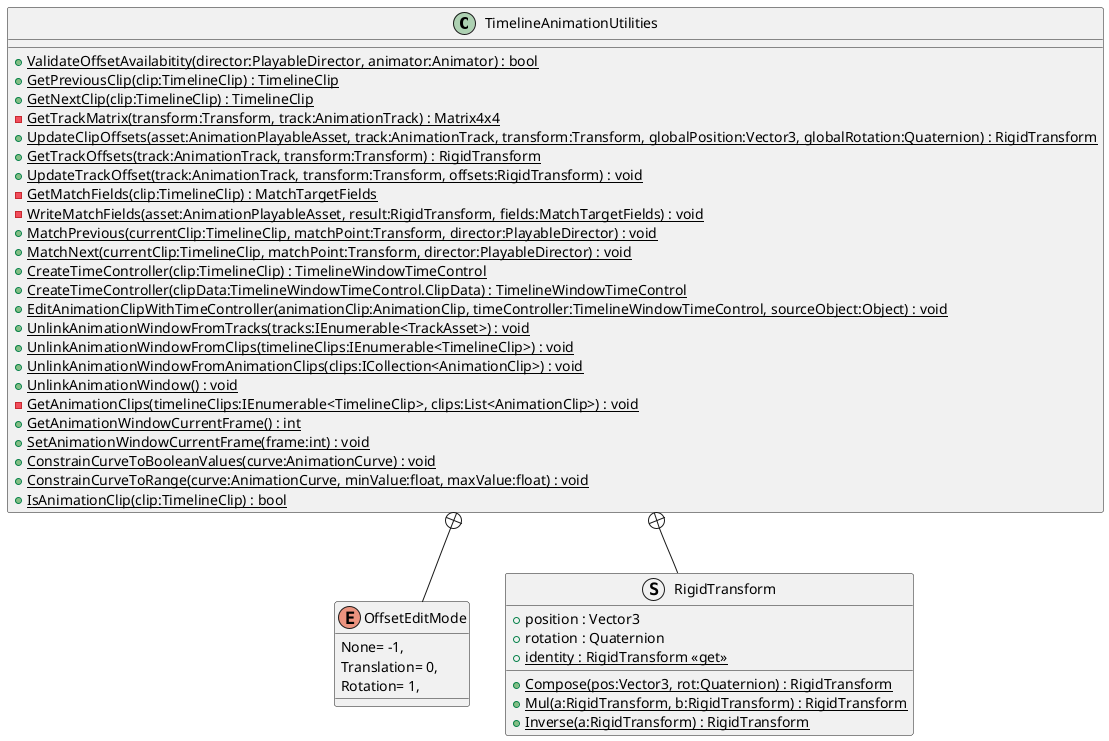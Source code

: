 @startuml
class TimelineAnimationUtilities {
    + {static} ValidateOffsetAvailabitity(director:PlayableDirector, animator:Animator) : bool
    + {static} GetPreviousClip(clip:TimelineClip) : TimelineClip
    + {static} GetNextClip(clip:TimelineClip) : TimelineClip
    - {static} GetTrackMatrix(transform:Transform, track:AnimationTrack) : Matrix4x4
    + {static} UpdateClipOffsets(asset:AnimationPlayableAsset, track:AnimationTrack, transform:Transform, globalPosition:Vector3, globalRotation:Quaternion) : RigidTransform
    + {static} GetTrackOffsets(track:AnimationTrack, transform:Transform) : RigidTransform
    + {static} UpdateTrackOffset(track:AnimationTrack, transform:Transform, offsets:RigidTransform) : void
    {static} - GetMatchFields(clip:TimelineClip) : MatchTargetFields
    {static} - WriteMatchFields(asset:AnimationPlayableAsset, result:RigidTransform, fields:MatchTargetFields) : void
    + {static} MatchPrevious(currentClip:TimelineClip, matchPoint:Transform, director:PlayableDirector) : void
    + {static} MatchNext(currentClip:TimelineClip, matchPoint:Transform, director:PlayableDirector) : void
    + {static} CreateTimeController(clip:TimelineClip) : TimelineWindowTimeControl
    + {static} CreateTimeController(clipData:TimelineWindowTimeControl.ClipData) : TimelineWindowTimeControl
    + {static} EditAnimationClipWithTimeController(animationClip:AnimationClip, timeController:TimelineWindowTimeControl, sourceObject:Object) : void
    + {static} UnlinkAnimationWindowFromTracks(tracks:IEnumerable<TrackAsset>) : void
    + {static} UnlinkAnimationWindowFromClips(timelineClips:IEnumerable<TimelineClip>) : void
    + {static} UnlinkAnimationWindowFromAnimationClips(clips:ICollection<AnimationClip>) : void
    + {static} UnlinkAnimationWindow() : void
    - {static} GetAnimationClips(timelineClips:IEnumerable<TimelineClip>, clips:List<AnimationClip>) : void
    + {static} GetAnimationWindowCurrentFrame() : int
    + {static} SetAnimationWindowCurrentFrame(frame:int) : void
    + {static} ConstrainCurveToBooleanValues(curve:AnimationCurve) : void
    + {static} ConstrainCurveToRange(curve:AnimationCurve, minValue:float, maxValue:float) : void
    + {static} IsAnimationClip(clip:TimelineClip) : bool
}
enum OffsetEditMode {
    None= -1,
    Translation= 0,
    Rotation= 1,
}
struct RigidTransform {
    + position : Vector3
    + rotation : Quaternion
    + {static} Compose(pos:Vector3, rot:Quaternion) : RigidTransform
    + {static} Mul(a:RigidTransform, b:RigidTransform) : RigidTransform
    + {static} Inverse(a:RigidTransform) : RigidTransform
    + {static} identity : RigidTransform <<get>>
}
TimelineAnimationUtilities +-- OffsetEditMode
TimelineAnimationUtilities +-- RigidTransform
@enduml
